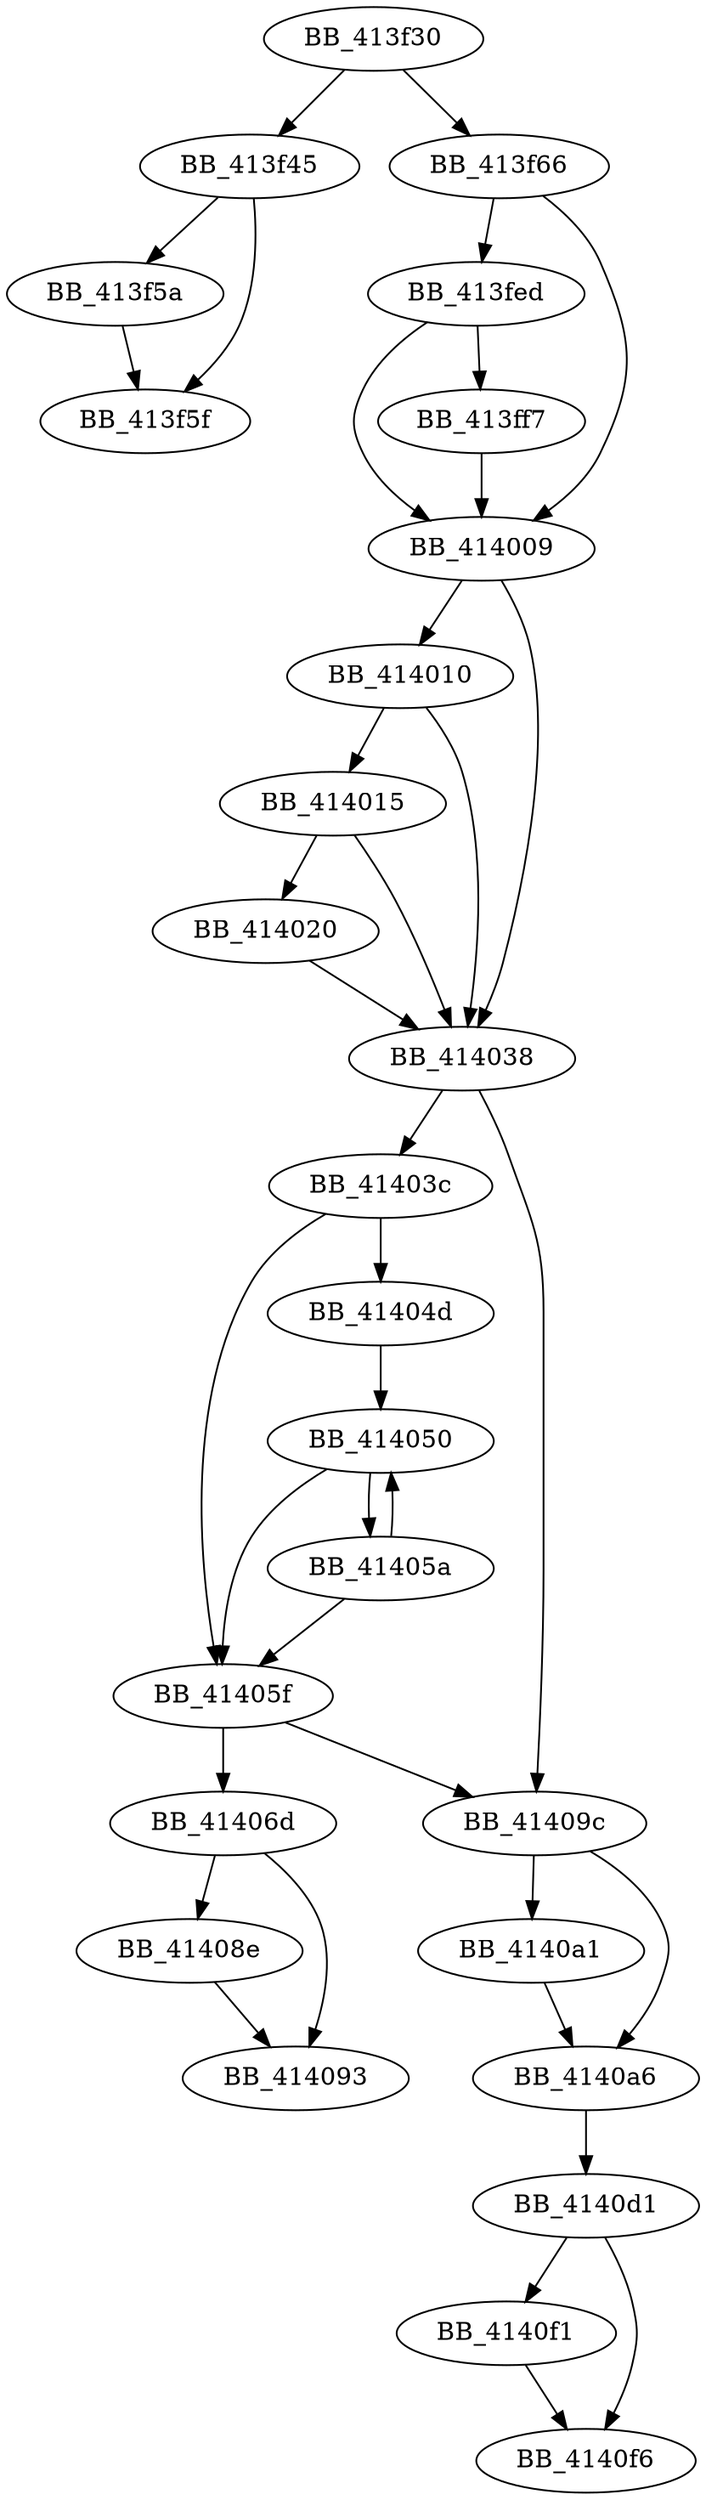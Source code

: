 DiGraph sub_413F30{
BB_413f30->BB_413f45
BB_413f30->BB_413f66
BB_413f45->BB_413f5a
BB_413f45->BB_413f5f
BB_413f5a->BB_413f5f
BB_413f66->BB_413fed
BB_413f66->BB_414009
BB_413fed->BB_413ff7
BB_413fed->BB_414009
BB_413ff7->BB_414009
BB_414009->BB_414010
BB_414009->BB_414038
BB_414010->BB_414015
BB_414010->BB_414038
BB_414015->BB_414020
BB_414015->BB_414038
BB_414020->BB_414038
BB_414038->BB_41403c
BB_414038->BB_41409c
BB_41403c->BB_41404d
BB_41403c->BB_41405f
BB_41404d->BB_414050
BB_414050->BB_41405a
BB_414050->BB_41405f
BB_41405a->BB_414050
BB_41405a->BB_41405f
BB_41405f->BB_41406d
BB_41405f->BB_41409c
BB_41406d->BB_41408e
BB_41406d->BB_414093
BB_41408e->BB_414093
BB_41409c->BB_4140a1
BB_41409c->BB_4140a6
BB_4140a1->BB_4140a6
BB_4140a6->BB_4140d1
BB_4140d1->BB_4140f1
BB_4140d1->BB_4140f6
BB_4140f1->BB_4140f6
}
